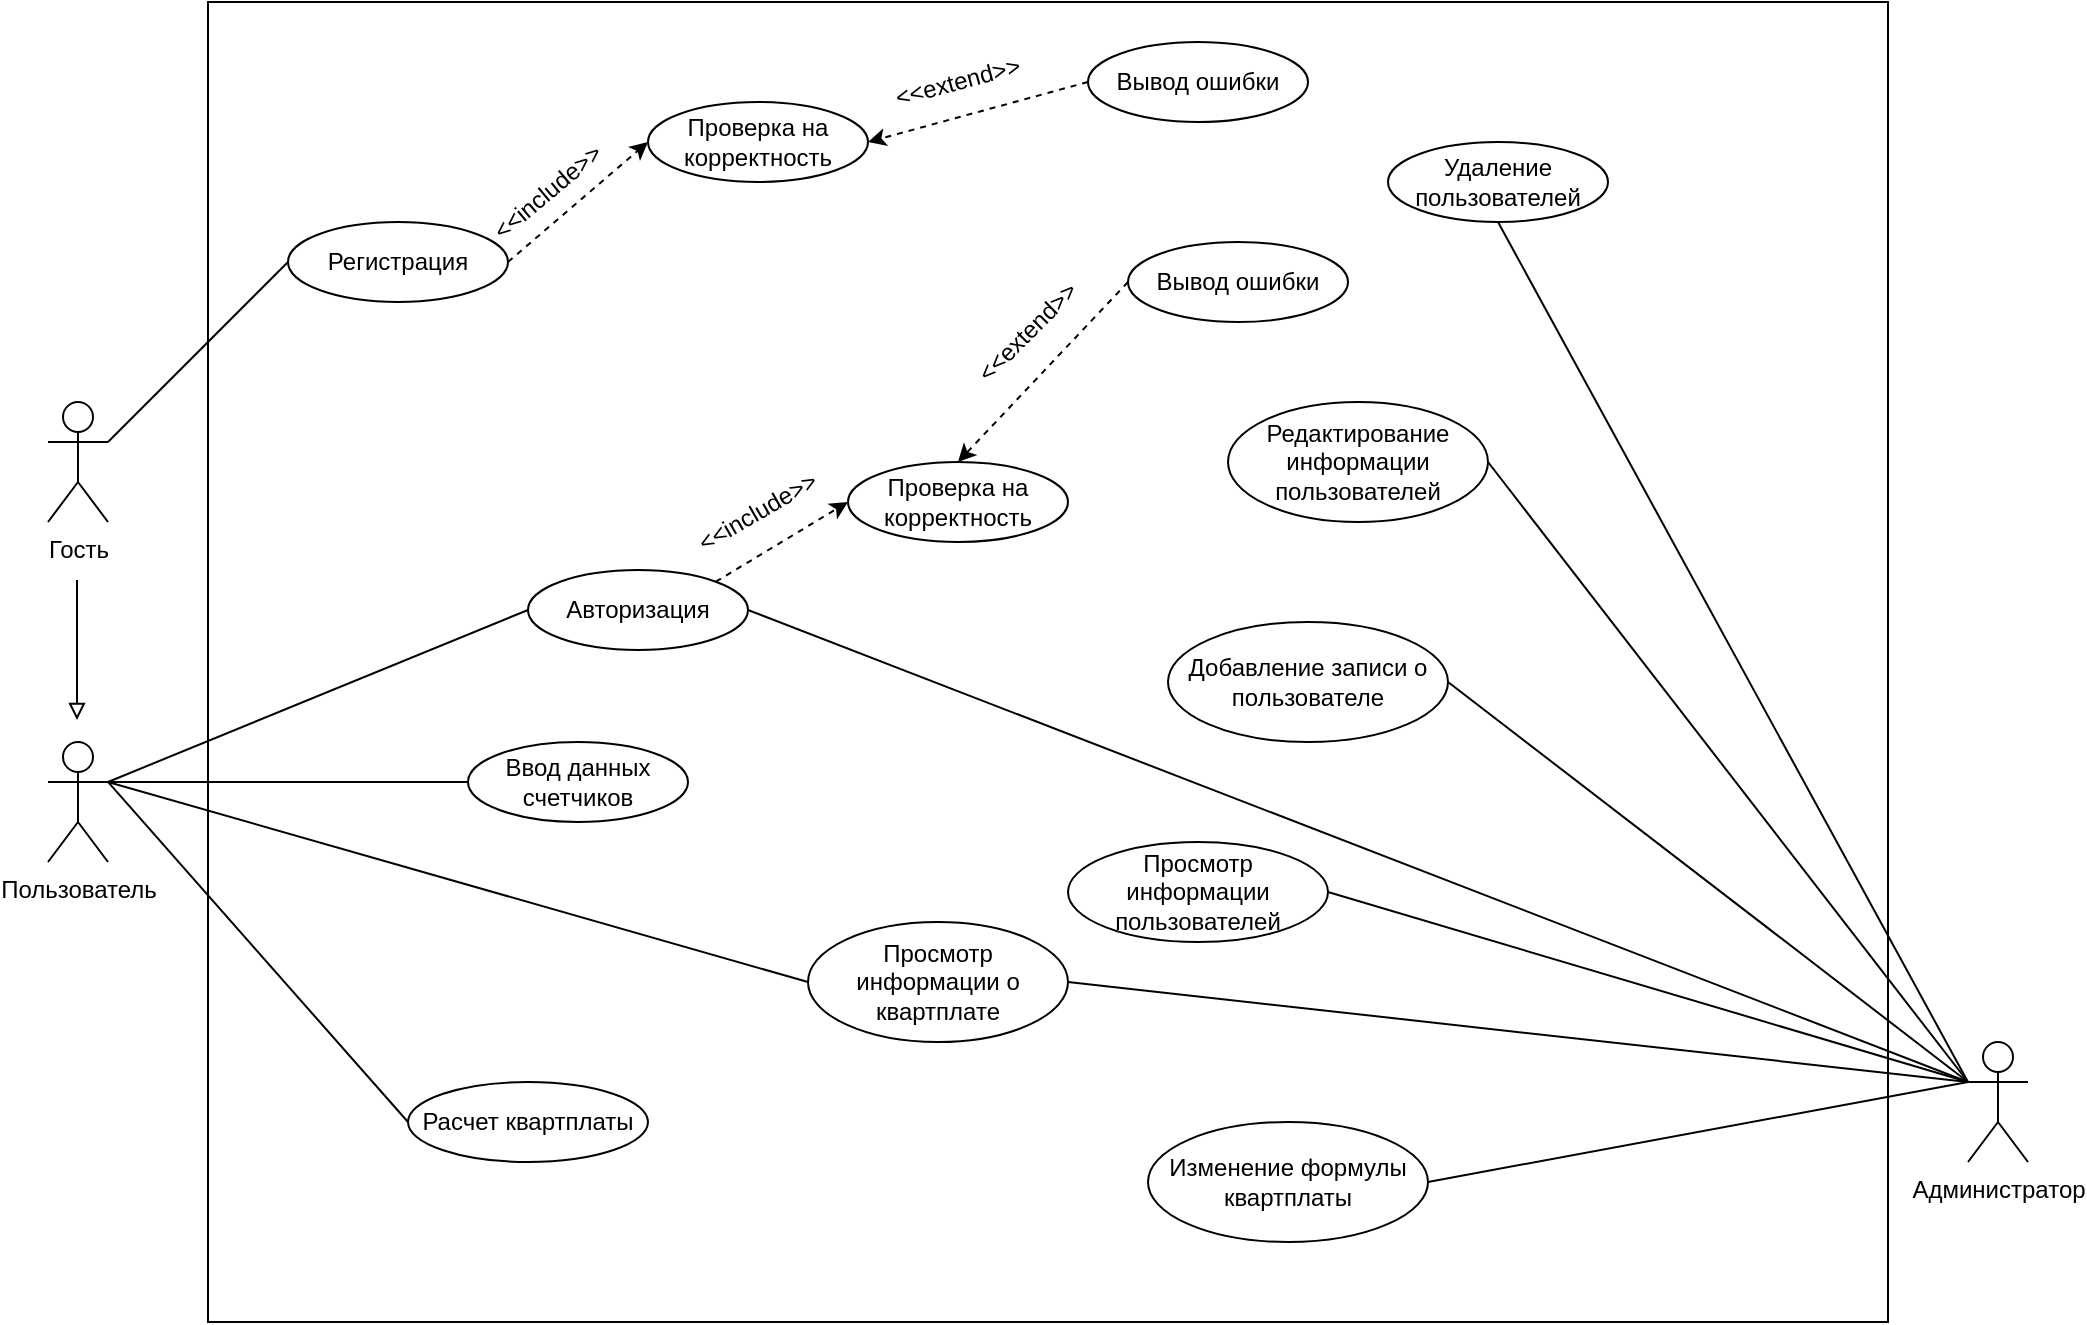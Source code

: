 <mxfile version="27.0.5">
  <diagram name="Страница — 1" id="8Cqw1F1Vub1Gq2q3CgY9">
    <mxGraphModel dx="1426" dy="916" grid="1" gridSize="10" guides="1" tooltips="1" connect="1" arrows="1" fold="1" page="1" pageScale="1" pageWidth="1169" pageHeight="827" math="0" shadow="0">
      <root>
        <mxCell id="0" />
        <mxCell id="1" parent="0" />
        <mxCell id="d04a5wyM3SRQhsOwXYn9-1" value="Гость" style="shape=umlActor;verticalLabelPosition=bottom;verticalAlign=top;html=1;outlineConnect=0;" vertex="1" parent="1">
          <mxGeometry x="140" y="290" width="30" height="60" as="geometry" />
        </mxCell>
        <mxCell id="d04a5wyM3SRQhsOwXYn9-2" value="Пользователь" style="shape=umlActor;verticalLabelPosition=bottom;verticalAlign=top;html=1;outlineConnect=0;" vertex="1" parent="1">
          <mxGeometry x="140" y="460" width="30" height="60" as="geometry" />
        </mxCell>
        <mxCell id="d04a5wyM3SRQhsOwXYn9-3" value="" style="rounded=0;whiteSpace=wrap;html=1;" vertex="1" parent="1">
          <mxGeometry x="220" y="90" width="840" height="660" as="geometry" />
        </mxCell>
        <mxCell id="d04a5wyM3SRQhsOwXYn9-4" value="Администратор" style="shape=umlActor;verticalLabelPosition=bottom;verticalAlign=top;html=1;outlineConnect=0;" vertex="1" parent="1">
          <mxGeometry x="1100" y="610" width="30" height="60" as="geometry" />
        </mxCell>
        <mxCell id="d04a5wyM3SRQhsOwXYn9-5" value="Регистрация" style="ellipse;whiteSpace=wrap;html=1;" vertex="1" parent="1">
          <mxGeometry x="260" y="200" width="110" height="40" as="geometry" />
        </mxCell>
        <mxCell id="d04a5wyM3SRQhsOwXYn9-6" value="Проверка на корректность" style="ellipse;whiteSpace=wrap;html=1;" vertex="1" parent="1">
          <mxGeometry x="440" y="140" width="110" height="40" as="geometry" />
        </mxCell>
        <mxCell id="d04a5wyM3SRQhsOwXYn9-7" value="Вывод ошибки" style="ellipse;whiteSpace=wrap;html=1;" vertex="1" parent="1">
          <mxGeometry x="660" y="110" width="110" height="40" as="geometry" />
        </mxCell>
        <mxCell id="d04a5wyM3SRQhsOwXYn9-10" value="Авторизация" style="ellipse;whiteSpace=wrap;html=1;" vertex="1" parent="1">
          <mxGeometry x="380" y="374" width="110" height="40" as="geometry" />
        </mxCell>
        <mxCell id="d04a5wyM3SRQhsOwXYn9-11" value="Ввод данных счетчиков" style="ellipse;whiteSpace=wrap;html=1;" vertex="1" parent="1">
          <mxGeometry x="350" y="460" width="110" height="40" as="geometry" />
        </mxCell>
        <mxCell id="d04a5wyM3SRQhsOwXYn9-12" value="Просмотр информации о квартплате" style="ellipse;whiteSpace=wrap;html=1;" vertex="1" parent="1">
          <mxGeometry x="520" y="550" width="130" height="60" as="geometry" />
        </mxCell>
        <mxCell id="d04a5wyM3SRQhsOwXYn9-13" value="Расчет квартплаты" style="ellipse;whiteSpace=wrap;html=1;" vertex="1" parent="1">
          <mxGeometry x="320" y="630" width="120" height="40" as="geometry" />
        </mxCell>
        <mxCell id="d04a5wyM3SRQhsOwXYn9-14" value="" style="endArrow=none;html=1;rounded=0;exitX=1;exitY=0.333;exitDx=0;exitDy=0;exitPerimeter=0;entryX=0;entryY=0.5;entryDx=0;entryDy=0;" edge="1" parent="1" source="d04a5wyM3SRQhsOwXYn9-1" target="d04a5wyM3SRQhsOwXYn9-5">
          <mxGeometry width="50" height="50" relative="1" as="geometry">
            <mxPoint x="560" y="400" as="sourcePoint" />
            <mxPoint x="610" y="350" as="targetPoint" />
          </mxGeometry>
        </mxCell>
        <mxCell id="d04a5wyM3SRQhsOwXYn9-15" value="" style="endArrow=none;html=1;rounded=0;exitX=1;exitY=0.333;exitDx=0;exitDy=0;exitPerimeter=0;entryX=0;entryY=0.5;entryDx=0;entryDy=0;" edge="1" parent="1" source="d04a5wyM3SRQhsOwXYn9-2" target="d04a5wyM3SRQhsOwXYn9-10">
          <mxGeometry width="50" height="50" relative="1" as="geometry">
            <mxPoint x="560" y="400" as="sourcePoint" />
            <mxPoint x="610" y="350" as="targetPoint" />
          </mxGeometry>
        </mxCell>
        <mxCell id="d04a5wyM3SRQhsOwXYn9-16" value="" style="endArrow=none;html=1;rounded=0;exitX=0;exitY=0.5;exitDx=0;exitDy=0;entryX=1;entryY=0.333;entryDx=0;entryDy=0;entryPerimeter=0;" edge="1" parent="1" source="d04a5wyM3SRQhsOwXYn9-11" target="d04a5wyM3SRQhsOwXYn9-2">
          <mxGeometry width="50" height="50" relative="1" as="geometry">
            <mxPoint x="560" y="400" as="sourcePoint" />
            <mxPoint x="610" y="350" as="targetPoint" />
          </mxGeometry>
        </mxCell>
        <mxCell id="d04a5wyM3SRQhsOwXYn9-17" value="" style="endArrow=none;html=1;rounded=0;exitX=1;exitY=0.333;exitDx=0;exitDy=0;exitPerimeter=0;entryX=0;entryY=0.5;entryDx=0;entryDy=0;" edge="1" parent="1" source="d04a5wyM3SRQhsOwXYn9-2" target="d04a5wyM3SRQhsOwXYn9-12">
          <mxGeometry width="50" height="50" relative="1" as="geometry">
            <mxPoint x="560" y="400" as="sourcePoint" />
            <mxPoint x="610" y="350" as="targetPoint" />
          </mxGeometry>
        </mxCell>
        <mxCell id="d04a5wyM3SRQhsOwXYn9-18" value="" style="endArrow=none;html=1;rounded=0;exitX=1;exitY=0.333;exitDx=0;exitDy=0;exitPerimeter=0;entryX=0;entryY=0.5;entryDx=0;entryDy=0;" edge="1" parent="1" source="d04a5wyM3SRQhsOwXYn9-2" target="d04a5wyM3SRQhsOwXYn9-13">
          <mxGeometry width="50" height="50" relative="1" as="geometry">
            <mxPoint x="560" y="400" as="sourcePoint" />
            <mxPoint x="610" y="350" as="targetPoint" />
          </mxGeometry>
        </mxCell>
        <mxCell id="d04a5wyM3SRQhsOwXYn9-19" value="" style="endArrow=classic;html=1;rounded=0;exitX=1;exitY=0.5;exitDx=0;exitDy=0;entryX=0;entryY=0.5;entryDx=0;entryDy=0;dashed=1;" edge="1" parent="1" source="d04a5wyM3SRQhsOwXYn9-5" target="d04a5wyM3SRQhsOwXYn9-6">
          <mxGeometry width="50" height="50" relative="1" as="geometry">
            <mxPoint x="560" y="400" as="sourcePoint" />
            <mxPoint x="610" y="350" as="targetPoint" />
          </mxGeometry>
        </mxCell>
        <mxCell id="d04a5wyM3SRQhsOwXYn9-20" value="" style="endArrow=classic;html=1;rounded=0;exitX=0;exitY=0.5;exitDx=0;exitDy=0;entryX=1;entryY=0.5;entryDx=0;entryDy=0;dashed=1;" edge="1" parent="1" source="d04a5wyM3SRQhsOwXYn9-7" target="d04a5wyM3SRQhsOwXYn9-6">
          <mxGeometry width="50" height="50" relative="1" as="geometry">
            <mxPoint x="560" y="400" as="sourcePoint" />
            <mxPoint x="610" y="350" as="targetPoint" />
          </mxGeometry>
        </mxCell>
        <mxCell id="d04a5wyM3SRQhsOwXYn9-21" value="Проверка на корректность" style="ellipse;whiteSpace=wrap;html=1;" vertex="1" parent="1">
          <mxGeometry x="540" y="320" width="110" height="40" as="geometry" />
        </mxCell>
        <mxCell id="d04a5wyM3SRQhsOwXYn9-22" value="Вывод ошибки" style="ellipse;whiteSpace=wrap;html=1;" vertex="1" parent="1">
          <mxGeometry x="680" y="210" width="110" height="40" as="geometry" />
        </mxCell>
        <mxCell id="d04a5wyM3SRQhsOwXYn9-23" value="" style="endArrow=classic;html=1;rounded=0;exitX=1;exitY=0;exitDx=0;exitDy=0;entryX=0;entryY=0.5;entryDx=0;entryDy=0;dashed=1;" edge="1" parent="1" source="d04a5wyM3SRQhsOwXYn9-10" target="d04a5wyM3SRQhsOwXYn9-21">
          <mxGeometry width="50" height="50" relative="1" as="geometry">
            <mxPoint x="560" y="400" as="sourcePoint" />
            <mxPoint x="610" y="350" as="targetPoint" />
          </mxGeometry>
        </mxCell>
        <mxCell id="d04a5wyM3SRQhsOwXYn9-24" value="" style="endArrow=classic;html=1;rounded=0;exitX=0;exitY=0.5;exitDx=0;exitDy=0;entryX=0.5;entryY=0;entryDx=0;entryDy=0;dashed=1;" edge="1" parent="1" source="d04a5wyM3SRQhsOwXYn9-22" target="d04a5wyM3SRQhsOwXYn9-21">
          <mxGeometry width="50" height="50" relative="1" as="geometry">
            <mxPoint x="560" y="400" as="sourcePoint" />
            <mxPoint x="610" y="350" as="targetPoint" />
          </mxGeometry>
        </mxCell>
        <mxCell id="d04a5wyM3SRQhsOwXYn9-25" value="" style="endArrow=none;html=1;rounded=0;exitX=0;exitY=0.333;exitDx=0;exitDy=0;exitPerimeter=0;entryX=1;entryY=0.5;entryDx=0;entryDy=0;" edge="1" parent="1" source="d04a5wyM3SRQhsOwXYn9-4" target="d04a5wyM3SRQhsOwXYn9-10">
          <mxGeometry width="50" height="50" relative="1" as="geometry">
            <mxPoint x="560" y="400" as="sourcePoint" />
            <mxPoint x="610" y="350" as="targetPoint" />
          </mxGeometry>
        </mxCell>
        <mxCell id="d04a5wyM3SRQhsOwXYn9-26" value="" style="endArrow=none;html=1;rounded=0;entryX=1;entryY=0.5;entryDx=0;entryDy=0;" edge="1" parent="1" target="d04a5wyM3SRQhsOwXYn9-12">
          <mxGeometry width="50" height="50" relative="1" as="geometry">
            <mxPoint x="1100" y="630" as="sourcePoint" />
            <mxPoint x="610" y="350" as="targetPoint" />
          </mxGeometry>
        </mxCell>
        <mxCell id="d04a5wyM3SRQhsOwXYn9-27" value="Удаление пользователей" style="ellipse;whiteSpace=wrap;html=1;" vertex="1" parent="1">
          <mxGeometry x="810" y="160" width="110" height="40" as="geometry" />
        </mxCell>
        <mxCell id="d04a5wyM3SRQhsOwXYn9-28" value="Редактирование информации пользователей" style="ellipse;whiteSpace=wrap;html=1;" vertex="1" parent="1">
          <mxGeometry x="730" y="290" width="130" height="60" as="geometry" />
        </mxCell>
        <mxCell id="d04a5wyM3SRQhsOwXYn9-29" value="Добавление записи о пользователе" style="ellipse;whiteSpace=wrap;html=1;" vertex="1" parent="1">
          <mxGeometry x="700" y="400" width="140" height="60" as="geometry" />
        </mxCell>
        <mxCell id="d04a5wyM3SRQhsOwXYn9-30" value="Просмотр информации пользователей" style="ellipse;whiteSpace=wrap;html=1;" vertex="1" parent="1">
          <mxGeometry x="650" y="510" width="130" height="50" as="geometry" />
        </mxCell>
        <mxCell id="d04a5wyM3SRQhsOwXYn9-31" value="Изменение формулы квартплаты" style="ellipse;whiteSpace=wrap;html=1;" vertex="1" parent="1">
          <mxGeometry x="690" y="650" width="140" height="60" as="geometry" />
        </mxCell>
        <mxCell id="d04a5wyM3SRQhsOwXYn9-32" value="" style="endArrow=none;html=1;rounded=0;entryX=1;entryY=0.5;entryDx=0;entryDy=0;" edge="1" parent="1" target="d04a5wyM3SRQhsOwXYn9-30">
          <mxGeometry width="50" height="50" relative="1" as="geometry">
            <mxPoint x="1100" y="630" as="sourcePoint" />
            <mxPoint x="610" y="350" as="targetPoint" />
          </mxGeometry>
        </mxCell>
        <mxCell id="d04a5wyM3SRQhsOwXYn9-33" value="" style="endArrow=none;html=1;rounded=0;entryX=1;entryY=0.5;entryDx=0;entryDy=0;" edge="1" parent="1" target="d04a5wyM3SRQhsOwXYn9-29">
          <mxGeometry width="50" height="50" relative="1" as="geometry">
            <mxPoint x="1100" y="630" as="sourcePoint" />
            <mxPoint x="610" y="350" as="targetPoint" />
          </mxGeometry>
        </mxCell>
        <mxCell id="d04a5wyM3SRQhsOwXYn9-34" value="" style="endArrow=none;html=1;rounded=0;entryX=1;entryY=0.5;entryDx=0;entryDy=0;" edge="1" parent="1" target="d04a5wyM3SRQhsOwXYn9-28">
          <mxGeometry width="50" height="50" relative="1" as="geometry">
            <mxPoint x="1100" y="630" as="sourcePoint" />
            <mxPoint x="610" y="350" as="targetPoint" />
          </mxGeometry>
        </mxCell>
        <mxCell id="d04a5wyM3SRQhsOwXYn9-35" value="" style="endArrow=none;html=1;rounded=0;entryX=0.5;entryY=1;entryDx=0;entryDy=0;" edge="1" parent="1" target="d04a5wyM3SRQhsOwXYn9-27">
          <mxGeometry width="50" height="50" relative="1" as="geometry">
            <mxPoint x="1100" y="630" as="sourcePoint" />
            <mxPoint x="910" y="300" as="targetPoint" />
          </mxGeometry>
        </mxCell>
        <mxCell id="d04a5wyM3SRQhsOwXYn9-36" value="" style="endArrow=none;html=1;rounded=0;entryX=0;entryY=0.333;entryDx=0;entryDy=0;entryPerimeter=0;exitX=1;exitY=0.5;exitDx=0;exitDy=0;" edge="1" parent="1" source="d04a5wyM3SRQhsOwXYn9-31" target="d04a5wyM3SRQhsOwXYn9-4">
          <mxGeometry width="50" height="50" relative="1" as="geometry">
            <mxPoint x="560" y="400" as="sourcePoint" />
            <mxPoint x="610" y="350" as="targetPoint" />
          </mxGeometry>
        </mxCell>
        <mxCell id="d04a5wyM3SRQhsOwXYn9-37" value="" style="endArrow=block;html=1;rounded=0;endFill=0;" edge="1" parent="1">
          <mxGeometry width="50" height="50" relative="1" as="geometry">
            <mxPoint x="154.5" y="379" as="sourcePoint" />
            <mxPoint x="154.5" y="449" as="targetPoint" />
          </mxGeometry>
        </mxCell>
        <mxCell id="d04a5wyM3SRQhsOwXYn9-38" value="&amp;lt;&amp;lt;include&amp;gt;&amp;gt;" style="text;html=1;align=center;verticalAlign=middle;whiteSpace=wrap;rounded=0;rotation=-40;" vertex="1" parent="1">
          <mxGeometry x="360" y="170" width="60" height="30" as="geometry" />
        </mxCell>
        <mxCell id="d04a5wyM3SRQhsOwXYn9-39" value="&amp;lt;&amp;lt;include&amp;gt;&amp;gt;" style="text;html=1;align=center;verticalAlign=middle;whiteSpace=wrap;rounded=0;rotation=-30;" vertex="1" parent="1">
          <mxGeometry x="465" y="330" width="60" height="30" as="geometry" />
        </mxCell>
        <mxCell id="d04a5wyM3SRQhsOwXYn9-40" value="&amp;lt;&amp;lt;extend&amp;gt;&amp;gt;" style="text;html=1;align=center;verticalAlign=middle;whiteSpace=wrap;rounded=0;rotation=-15;" vertex="1" parent="1">
          <mxGeometry x="565" y="115" width="60" height="30" as="geometry" />
        </mxCell>
        <mxCell id="d04a5wyM3SRQhsOwXYn9-41" value="&amp;lt;&amp;lt;extend&amp;gt;&amp;gt;" style="text;html=1;align=center;verticalAlign=middle;whiteSpace=wrap;rounded=0;rotation=-45;" vertex="1" parent="1">
          <mxGeometry x="600" y="240" width="60" height="30" as="geometry" />
        </mxCell>
      </root>
    </mxGraphModel>
  </diagram>
</mxfile>
